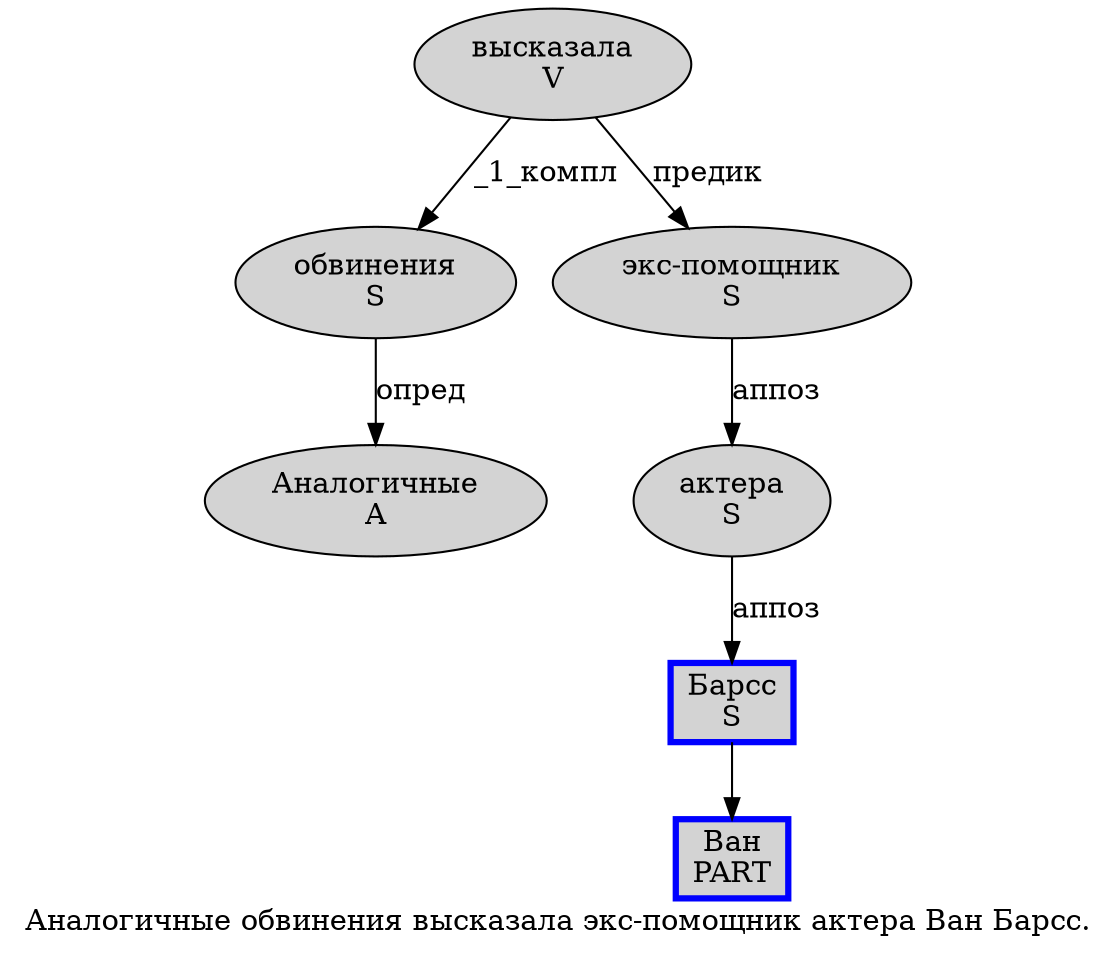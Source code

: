 digraph SENTENCE_800 {
	graph [label="Аналогичные обвинения высказала экс-помощник актера Ван Барсс."]
	node [style=filled]
		0 [label="Аналогичные
A" color="" fillcolor=lightgray penwidth=1 shape=ellipse]
		1 [label="обвинения
S" color="" fillcolor=lightgray penwidth=1 shape=ellipse]
		2 [label="высказала
V" color="" fillcolor=lightgray penwidth=1 shape=ellipse]
		3 [label="экс-помощник
S" color="" fillcolor=lightgray penwidth=1 shape=ellipse]
		4 [label="актера
S" color="" fillcolor=lightgray penwidth=1 shape=ellipse]
		5 [label="Ван
PART" color=blue fillcolor=lightgray penwidth=3 shape=box]
		6 [label="Барсс
S" color=blue fillcolor=lightgray penwidth=3 shape=box]
			1 -> 0 [label="опред"]
			6 -> 5
			4 -> 6 [label="аппоз"]
			3 -> 4 [label="аппоз"]
			2 -> 1 [label="_1_компл"]
			2 -> 3 [label="предик"]
}